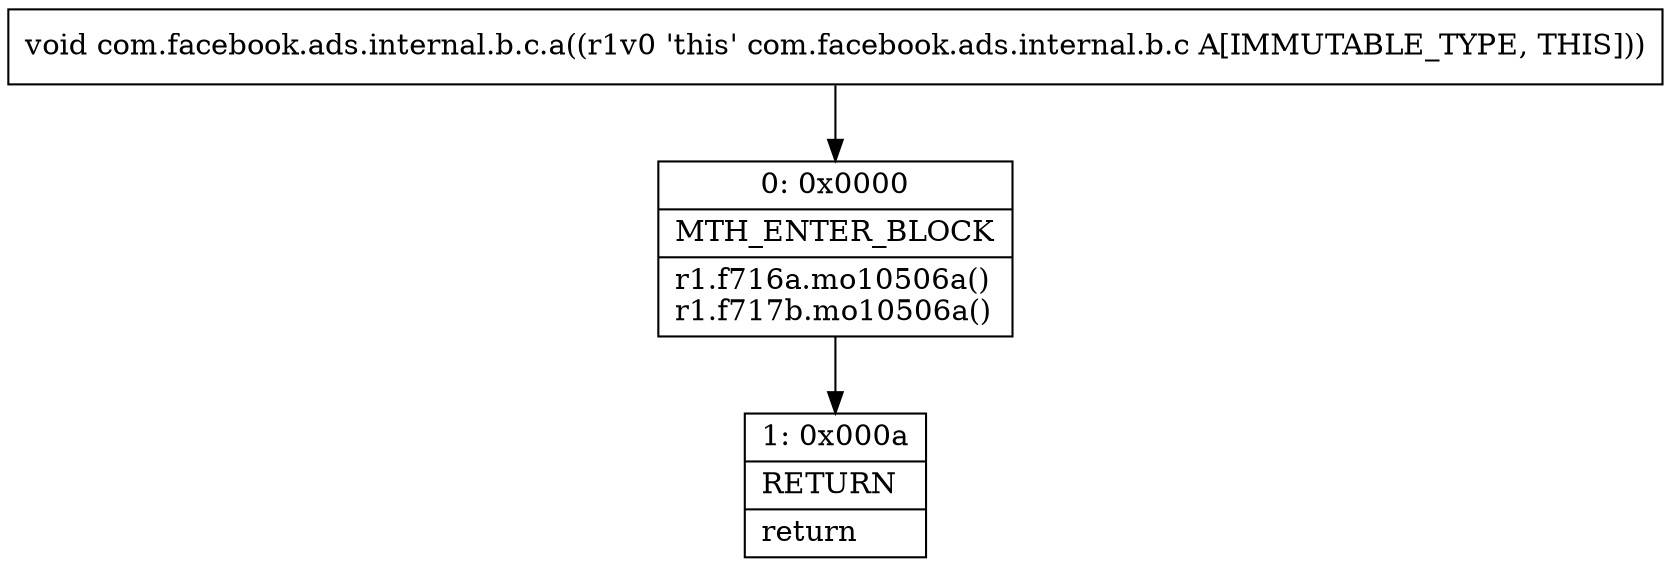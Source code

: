 digraph "CFG forcom.facebook.ads.internal.b.c.a()V" {
Node_0 [shape=record,label="{0\:\ 0x0000|MTH_ENTER_BLOCK\l|r1.f716a.mo10506a()\lr1.f717b.mo10506a()\l}"];
Node_1 [shape=record,label="{1\:\ 0x000a|RETURN\l|return\l}"];
MethodNode[shape=record,label="{void com.facebook.ads.internal.b.c.a((r1v0 'this' com.facebook.ads.internal.b.c A[IMMUTABLE_TYPE, THIS])) }"];
MethodNode -> Node_0;
Node_0 -> Node_1;
}

